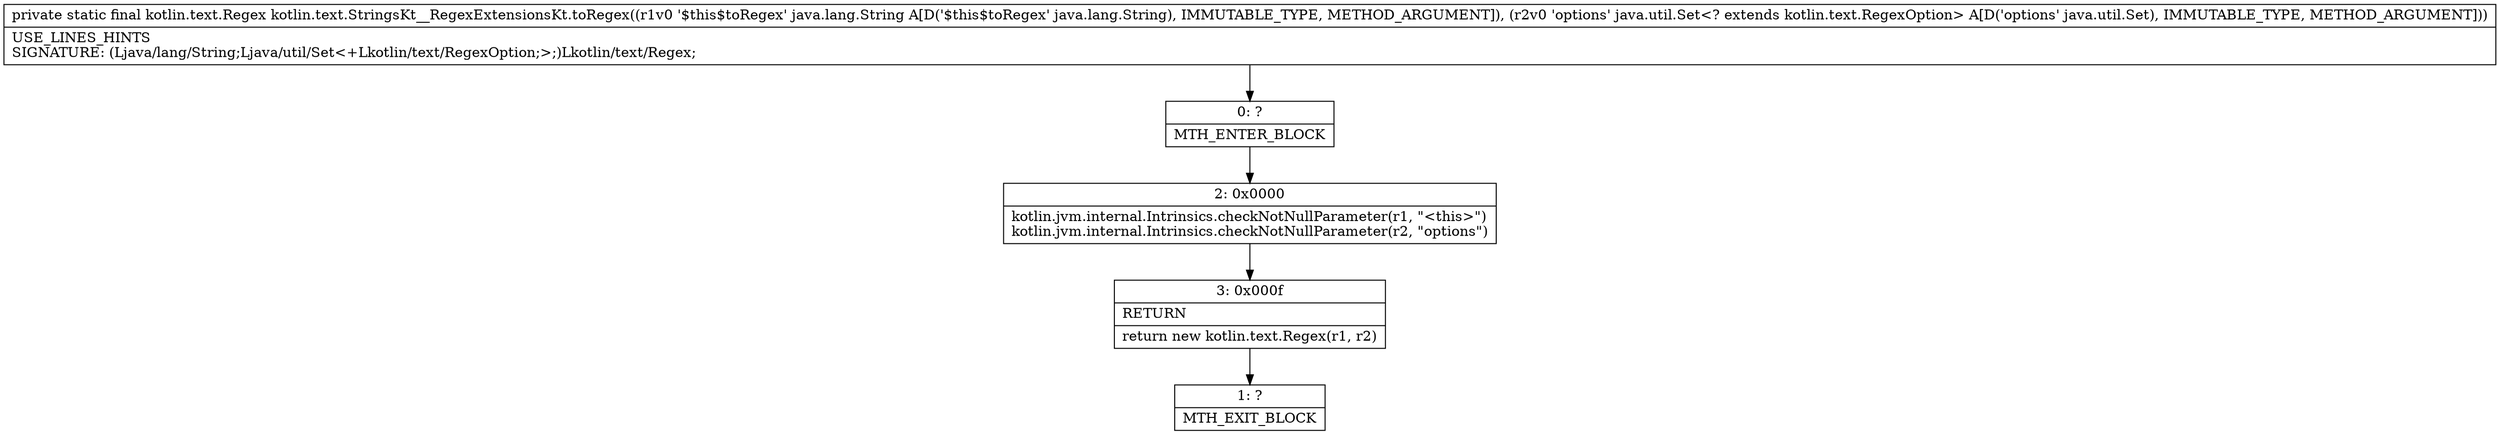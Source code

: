 digraph "CFG forkotlin.text.StringsKt__RegexExtensionsKt.toRegex(Ljava\/lang\/String;Ljava\/util\/Set;)Lkotlin\/text\/Regex;" {
Node_0 [shape=record,label="{0\:\ ?|MTH_ENTER_BLOCK\l}"];
Node_2 [shape=record,label="{2\:\ 0x0000|kotlin.jvm.internal.Intrinsics.checkNotNullParameter(r1, \"\<this\>\")\lkotlin.jvm.internal.Intrinsics.checkNotNullParameter(r2, \"options\")\l}"];
Node_3 [shape=record,label="{3\:\ 0x000f|RETURN\l|return new kotlin.text.Regex(r1, r2)\l}"];
Node_1 [shape=record,label="{1\:\ ?|MTH_EXIT_BLOCK\l}"];
MethodNode[shape=record,label="{private static final kotlin.text.Regex kotlin.text.StringsKt__RegexExtensionsKt.toRegex((r1v0 '$this$toRegex' java.lang.String A[D('$this$toRegex' java.lang.String), IMMUTABLE_TYPE, METHOD_ARGUMENT]), (r2v0 'options' java.util.Set\<? extends kotlin.text.RegexOption\> A[D('options' java.util.Set), IMMUTABLE_TYPE, METHOD_ARGUMENT]))  | USE_LINES_HINTS\lSIGNATURE: (Ljava\/lang\/String;Ljava\/util\/Set\<+Lkotlin\/text\/RegexOption;\>;)Lkotlin\/text\/Regex;\l}"];
MethodNode -> Node_0;Node_0 -> Node_2;
Node_2 -> Node_3;
Node_3 -> Node_1;
}

